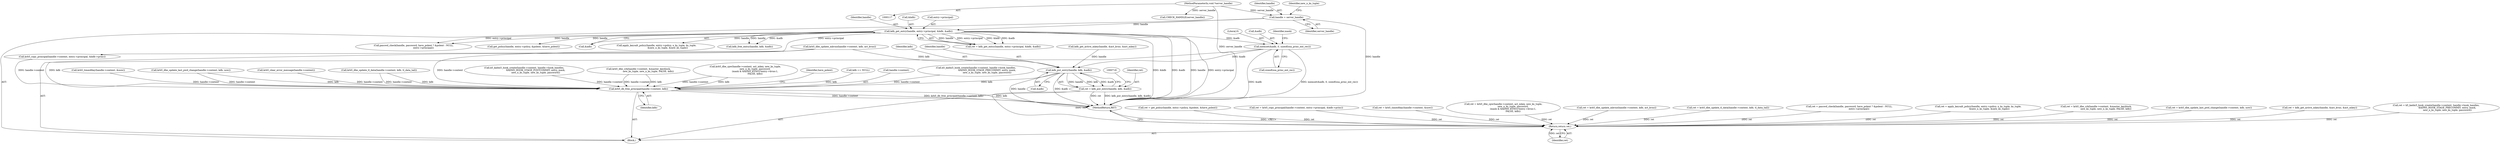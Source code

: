 digraph "0_krb5_e1caf6fb74981da62039846931ebdffed71309d1@API" {
"1000315" [label="(Call,memset(&adb, 0, sizeof(osa_princ_ent_rec)))"];
"1000277" [label="(Call,kdb_get_entry(handle, entry->principal, &kdb, &adb))"];
"1000136" [label="(Call,handle = server_handle)"];
"1000118" [label="(MethodParameterIn,void *server_handle)"];
"1000712" [label="(Call,kdb_put_entry(handle, kdb, &adb))"];
"1000710" [label="(Call,ret = kdb_put_entry(handle, kdb, &adb))"];
"1000750" [label="(Return,return ret;)"];
"1000735" [label="(Call,krb5_db_free_principal(handle->context, kdb))"];
"1000136" [label="(Call,handle = server_handle)"];
"1000736" [label="(Call,handle->context)"];
"1000278" [label="(Identifier,handle)"];
"1000715" [label="(Call,&adb)"];
"1000533" [label="(Call,ret = krb5_dbe_update_last_pwd_change(handle->context, kdb, now))"];
"1000739" [label="(Identifier,kdb)"];
"1000587" [label="(Call,ret = kdb_get_active_mkey(handle, &act_kvno, &act_mkey))"];
"1000663" [label="(Call,k5_kadm5_hook_create(handle->context, handle->hook_handles,\n                               KADM5_HOOK_STAGE_PRECOMMIT, entry, mask,\n                               new_n_ks_tuple, new_ks_tuple, password))"];
"1000124" [label="(Block,)"];
"1000518" [label="(Call,krb5_copy_principal(handle->context, entry->principal, &kdb->princ))"];
"1000143" [label="(Identifier,new_n_ks_tuple)"];
"1000712" [label="(Call,kdb_put_entry(handle, kdb, &adb))"];
"1000362" [label="(Call,krb5_timeofday(handle->context, &now))"];
"1000661" [label="(Call,ret = k5_kadm5_hook_create(handle->context, handle->hook_handles,\n                               KADM5_HOOK_STAGE_PRECOMMIT, entry, mask,\n                               new_n_ks_tuple, new_ks_tuple, password))"];
"1000319" [label="(Call,sizeof(osa_princ_ent_rec))"];
"1000138" [label="(Identifier,server_handle)"];
"1000750" [label="(Return,return ret;)"];
"1000535" [label="(Call,krb5_dbe_update_last_pwd_change(handle->context, kdb, now))"];
"1000573" [label="(Call,apply_keysalt_policy(handle, entry->policy, n_ks_tuple, ks_tuple,\n                               &new_n_ks_tuple, &new_ks_tuple))"];
"1000751" [label="(Identifier,ret)"];
"1000318" [label="(Literal,0)"];
"1000151" [label="(Call,krb5_clear_error_message(handle->context))"];
"1000752" [label="(MethodReturn,RET)"];
"1000326" [label="(Call,ret = get_policy(handle, entry->policy, &polent, &have_polent))"];
"1000637" [label="(Call,krb5_dbe_crk(handle->context, &master_keyblock,\n                           new_ks_tuple, new_n_ks_tuple, FALSE, kdb))"];
"1000516" [label="(Call,ret = krb5_copy_principal(handle->context, entry->principal, &kdb->princ))"];
"1000360" [label="(Call,ret = krb5_timeofday(handle->context, &now))"];
"1000282" [label="(Call,&kdb)"];
"1000613" [label="(Call,ret = krb5_dbe_cpw(handle->context, act_mkey, new_ks_tuple,\n                           new_n_ks_tuple, password,\n                           (mask & KADM5_KVNO)?entry->kvno:1,\n                           FALSE, kdb))"];
"1000315" [label="(Call,memset(&adb, 0, sizeof(osa_princ_ent_rec)))"];
"1000650" [label="(Call,ret = krb5_dbe_update_mkvno(handle->context, kdb, act_kvno))"];
"1000714" [label="(Identifier,kdb)"];
"1000316" [label="(Call,&adb)"];
"1000292" [label="(Call,kdb_free_entry(handle, kdb, &adb))"];
"1000149" [label="(Call,CHECK_HANDLE(server_handle))"];
"1000137" [label="(Identifier,handle)"];
"1000284" [label="(Call,&adb)"];
"1000652" [label="(Call,krb5_dbe_update_mkvno(handle->context, kdb, act_kvno))"];
"1000735" [label="(Call,krb5_db_free_principal(handle->context, kdb))"];
"1000560" [label="(Call,ret = krb5_dbe_update_tl_data(handle->context, kdb, tl_data_tail))"];
"1000343" [label="(Call,ret = passwd_check(handle, password, have_polent ? &polent : NULL,\n                           entry->principal))"];
"1000562" [label="(Call,krb5_dbe_update_tl_data(handle->context, kdb, tl_data_tail))"];
"1000275" [label="(Call,ret = kdb_get_entry(handle, entry->principal, &kdb, &adb))"];
"1000345" [label="(Call,passwd_check(handle, password, have_polent ? &polent : NULL,\n                           entry->principal))"];
"1000719" [label="(Call,k5_kadm5_hook_create(handle->context, handle->hook_handles,\n                                KADM5_HOOK_STAGE_POSTCOMMIT, entry, mask,\n                                new_n_ks_tuple, new_ks_tuple, password))"];
"1000615" [label="(Call,krb5_dbe_cpw(handle->context, act_mkey, new_ks_tuple,\n                           new_n_ks_tuple, password,\n                           (mask & KADM5_KVNO)?entry->kvno:1,\n                           FALSE, kdb))"];
"1000277" [label="(Call,kdb_get_entry(handle, entry->principal, &kdb, &adb))"];
"1000713" [label="(Identifier,handle)"];
"1000323" [label="(Identifier,mask)"];
"1000328" [label="(Call,get_policy(handle, entry->policy, &polent, &have_polent))"];
"1000711" [label="(Identifier,ret)"];
"1000571" [label="(Call,ret = apply_keysalt_policy(handle, entry->policy, n_ks_tuple, ks_tuple,\n                               &new_n_ks_tuple, &new_ks_tuple))"];
"1000635" [label="(Call,ret = krb5_dbe_crk(handle->context, &master_keyblock,\n                           new_ks_tuple, new_n_ks_tuple, FALSE, kdb))"];
"1000710" [label="(Call,ret = kdb_put_entry(handle, kdb, &adb))"];
"1000118" [label="(MethodParameterIn,void *server_handle)"];
"1000741" [label="(Identifier,have_polent)"];
"1000310" [label="(Call,kdb == NULL)"];
"1000279" [label="(Call,entry->principal)"];
"1000589" [label="(Call,kdb_get_active_mkey(handle, &act_kvno, &act_mkey))"];
"1000315" -> "1000124"  [label="AST: "];
"1000315" -> "1000319"  [label="CFG: "];
"1000316" -> "1000315"  [label="AST: "];
"1000318" -> "1000315"  [label="AST: "];
"1000319" -> "1000315"  [label="AST: "];
"1000323" -> "1000315"  [label="CFG: "];
"1000315" -> "1000752"  [label="DDG: memset(&adb, 0, sizeof(osa_princ_ent_rec))"];
"1000315" -> "1000752"  [label="DDG: &adb"];
"1000277" -> "1000315"  [label="DDG: &adb"];
"1000315" -> "1000712"  [label="DDG: &adb"];
"1000277" -> "1000275"  [label="AST: "];
"1000277" -> "1000284"  [label="CFG: "];
"1000278" -> "1000277"  [label="AST: "];
"1000279" -> "1000277"  [label="AST: "];
"1000282" -> "1000277"  [label="AST: "];
"1000284" -> "1000277"  [label="AST: "];
"1000275" -> "1000277"  [label="CFG: "];
"1000277" -> "1000752"  [label="DDG: &kdb"];
"1000277" -> "1000752"  [label="DDG: &adb"];
"1000277" -> "1000752"  [label="DDG: handle"];
"1000277" -> "1000752"  [label="DDG: entry->principal"];
"1000277" -> "1000275"  [label="DDG: handle"];
"1000277" -> "1000275"  [label="DDG: entry->principal"];
"1000277" -> "1000275"  [label="DDG: &kdb"];
"1000277" -> "1000275"  [label="DDG: &adb"];
"1000136" -> "1000277"  [label="DDG: handle"];
"1000277" -> "1000292"  [label="DDG: handle"];
"1000277" -> "1000292"  [label="DDG: &adb"];
"1000277" -> "1000328"  [label="DDG: handle"];
"1000277" -> "1000345"  [label="DDG: handle"];
"1000277" -> "1000345"  [label="DDG: entry->principal"];
"1000277" -> "1000518"  [label="DDG: entry->principal"];
"1000277" -> "1000573"  [label="DDG: handle"];
"1000136" -> "1000124"  [label="AST: "];
"1000136" -> "1000138"  [label="CFG: "];
"1000137" -> "1000136"  [label="AST: "];
"1000138" -> "1000136"  [label="AST: "];
"1000143" -> "1000136"  [label="CFG: "];
"1000136" -> "1000752"  [label="DDG: handle"];
"1000118" -> "1000136"  [label="DDG: server_handle"];
"1000118" -> "1000117"  [label="AST: "];
"1000118" -> "1000752"  [label="DDG: server_handle"];
"1000118" -> "1000149"  [label="DDG: server_handle"];
"1000712" -> "1000710"  [label="AST: "];
"1000712" -> "1000715"  [label="CFG: "];
"1000713" -> "1000712"  [label="AST: "];
"1000714" -> "1000712"  [label="AST: "];
"1000715" -> "1000712"  [label="AST: "];
"1000710" -> "1000712"  [label="CFG: "];
"1000712" -> "1000752"  [label="DDG: &adb"];
"1000712" -> "1000752"  [label="DDG: handle"];
"1000712" -> "1000710"  [label="DDG: handle"];
"1000712" -> "1000710"  [label="DDG: kdb"];
"1000712" -> "1000710"  [label="DDG: &adb"];
"1000589" -> "1000712"  [label="DDG: handle"];
"1000652" -> "1000712"  [label="DDG: kdb"];
"1000712" -> "1000735"  [label="DDG: kdb"];
"1000710" -> "1000124"  [label="AST: "];
"1000711" -> "1000710"  [label="AST: "];
"1000718" -> "1000710"  [label="CFG: "];
"1000710" -> "1000752"  [label="DDG: ret"];
"1000710" -> "1000752"  [label="DDG: kdb_put_entry(handle, kdb, &adb)"];
"1000710" -> "1000750"  [label="DDG: ret"];
"1000750" -> "1000124"  [label="AST: "];
"1000750" -> "1000751"  [label="CFG: "];
"1000751" -> "1000750"  [label="AST: "];
"1000752" -> "1000750"  [label="CFG: "];
"1000750" -> "1000752"  [label="DDG: <RET>"];
"1000751" -> "1000750"  [label="DDG: ret"];
"1000613" -> "1000750"  [label="DDG: ret"];
"1000360" -> "1000750"  [label="DDG: ret"];
"1000650" -> "1000750"  [label="DDG: ret"];
"1000661" -> "1000750"  [label="DDG: ret"];
"1000587" -> "1000750"  [label="DDG: ret"];
"1000571" -> "1000750"  [label="DDG: ret"];
"1000533" -> "1000750"  [label="DDG: ret"];
"1000635" -> "1000750"  [label="DDG: ret"];
"1000326" -> "1000750"  [label="DDG: ret"];
"1000516" -> "1000750"  [label="DDG: ret"];
"1000560" -> "1000750"  [label="DDG: ret"];
"1000343" -> "1000750"  [label="DDG: ret"];
"1000735" -> "1000124"  [label="AST: "];
"1000735" -> "1000739"  [label="CFG: "];
"1000736" -> "1000735"  [label="AST: "];
"1000739" -> "1000735"  [label="AST: "];
"1000741" -> "1000735"  [label="CFG: "];
"1000735" -> "1000752"  [label="DDG: krb5_db_free_principal(handle->context, kdb)"];
"1000735" -> "1000752"  [label="DDG: kdb"];
"1000735" -> "1000752"  [label="DDG: handle->context"];
"1000637" -> "1000735"  [label="DDG: handle->context"];
"1000637" -> "1000735"  [label="DDG: kdb"];
"1000562" -> "1000735"  [label="DDG: handle->context"];
"1000562" -> "1000735"  [label="DDG: kdb"];
"1000663" -> "1000735"  [label="DDG: handle->context"];
"1000615" -> "1000735"  [label="DDG: handle->context"];
"1000615" -> "1000735"  [label="DDG: kdb"];
"1000151" -> "1000735"  [label="DDG: handle->context"];
"1000652" -> "1000735"  [label="DDG: handle->context"];
"1000652" -> "1000735"  [label="DDG: kdb"];
"1000719" -> "1000735"  [label="DDG: handle->context"];
"1000362" -> "1000735"  [label="DDG: handle->context"];
"1000518" -> "1000735"  [label="DDG: handle->context"];
"1000535" -> "1000735"  [label="DDG: handle->context"];
"1000535" -> "1000735"  [label="DDG: kdb"];
"1000310" -> "1000735"  [label="DDG: kdb"];
}
